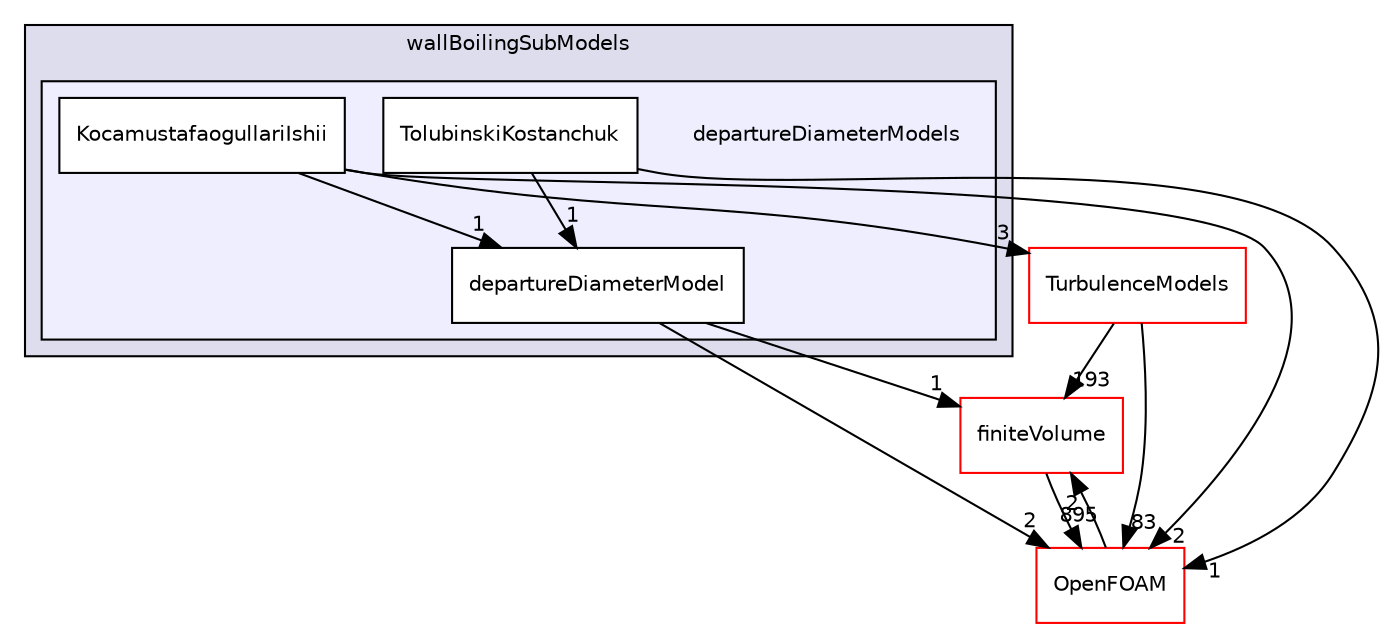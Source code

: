 digraph "src/phaseSystemModels/reactingEulerFoam/derivedFvPatchFields/wallBoilingSubModels/departureDiameterModels" {
  bgcolor=transparent;
  compound=true
  node [ fontsize="10", fontname="Helvetica"];
  edge [ labelfontsize="10", labelfontname="Helvetica"];
  subgraph clusterdir_219e4cd0888a98866eae3cdab5a5aa38 {
    graph [ bgcolor="#ddddee", pencolor="black", label="wallBoilingSubModels" fontname="Helvetica", fontsize="10", URL="dir_219e4cd0888a98866eae3cdab5a5aa38.html"]
  subgraph clusterdir_7df8a166bb92653c5444c485c478103e {
    graph [ bgcolor="#eeeeff", pencolor="black", label="" URL="dir_7df8a166bb92653c5444c485c478103e.html"];
    dir_7df8a166bb92653c5444c485c478103e [shape=plaintext label="departureDiameterModels"];
    dir_3e02d7a448a5b9711d2eba96b9d3e08f [shape=box label="departureDiameterModel" color="black" fillcolor="white" style="filled" URL="dir_3e02d7a448a5b9711d2eba96b9d3e08f.html"];
    dir_b842b4fb6771f507ebf8c2f6fe6b1b5a [shape=box label="KocamustafaogullariIshii" color="black" fillcolor="white" style="filled" URL="dir_b842b4fb6771f507ebf8c2f6fe6b1b5a.html"];
    dir_b821a3df37f332959397d7bb710373bb [shape=box label="TolubinskiKostanchuk" color="black" fillcolor="white" style="filled" URL="dir_b821a3df37f332959397d7bb710373bb.html"];
  }
  }
  dir_9bd15774b555cf7259a6fa18f99fe99b [shape=box label="finiteVolume" color="red" URL="dir_9bd15774b555cf7259a6fa18f99fe99b.html"];
  dir_1eda626aeac0f0ad2848c36acaa5d501 [shape=box label="TurbulenceModels" color="red" URL="dir_1eda626aeac0f0ad2848c36acaa5d501.html"];
  dir_c5473ff19b20e6ec4dfe5c310b3778a8 [shape=box label="OpenFOAM" color="red" URL="dir_c5473ff19b20e6ec4dfe5c310b3778a8.html"];
  dir_9bd15774b555cf7259a6fa18f99fe99b->dir_c5473ff19b20e6ec4dfe5c310b3778a8 [headlabel="895", labeldistance=1.5 headhref="dir_000814_002151.html"];
  dir_1eda626aeac0f0ad2848c36acaa5d501->dir_9bd15774b555cf7259a6fa18f99fe99b [headlabel="193", labeldistance=1.5 headhref="dir_002933_000814.html"];
  dir_1eda626aeac0f0ad2848c36acaa5d501->dir_c5473ff19b20e6ec4dfe5c310b3778a8 [headlabel="83", labeldistance=1.5 headhref="dir_002933_002151.html"];
  dir_b842b4fb6771f507ebf8c2f6fe6b1b5a->dir_1eda626aeac0f0ad2848c36acaa5d501 [headlabel="3", labeldistance=1.5 headhref="dir_003015_002933.html"];
  dir_b842b4fb6771f507ebf8c2f6fe6b1b5a->dir_c5473ff19b20e6ec4dfe5c310b3778a8 [headlabel="2", labeldistance=1.5 headhref="dir_003015_002151.html"];
  dir_b842b4fb6771f507ebf8c2f6fe6b1b5a->dir_3e02d7a448a5b9711d2eba96b9d3e08f [headlabel="1", labeldistance=1.5 headhref="dir_003015_003014.html"];
  dir_c5473ff19b20e6ec4dfe5c310b3778a8->dir_9bd15774b555cf7259a6fa18f99fe99b [headlabel="2", labeldistance=1.5 headhref="dir_002151_000814.html"];
  dir_b821a3df37f332959397d7bb710373bb->dir_c5473ff19b20e6ec4dfe5c310b3778a8 [headlabel="1", labeldistance=1.5 headhref="dir_003016_002151.html"];
  dir_b821a3df37f332959397d7bb710373bb->dir_3e02d7a448a5b9711d2eba96b9d3e08f [headlabel="1", labeldistance=1.5 headhref="dir_003016_003014.html"];
  dir_3e02d7a448a5b9711d2eba96b9d3e08f->dir_9bd15774b555cf7259a6fa18f99fe99b [headlabel="1", labeldistance=1.5 headhref="dir_003014_000814.html"];
  dir_3e02d7a448a5b9711d2eba96b9d3e08f->dir_c5473ff19b20e6ec4dfe5c310b3778a8 [headlabel="2", labeldistance=1.5 headhref="dir_003014_002151.html"];
}
